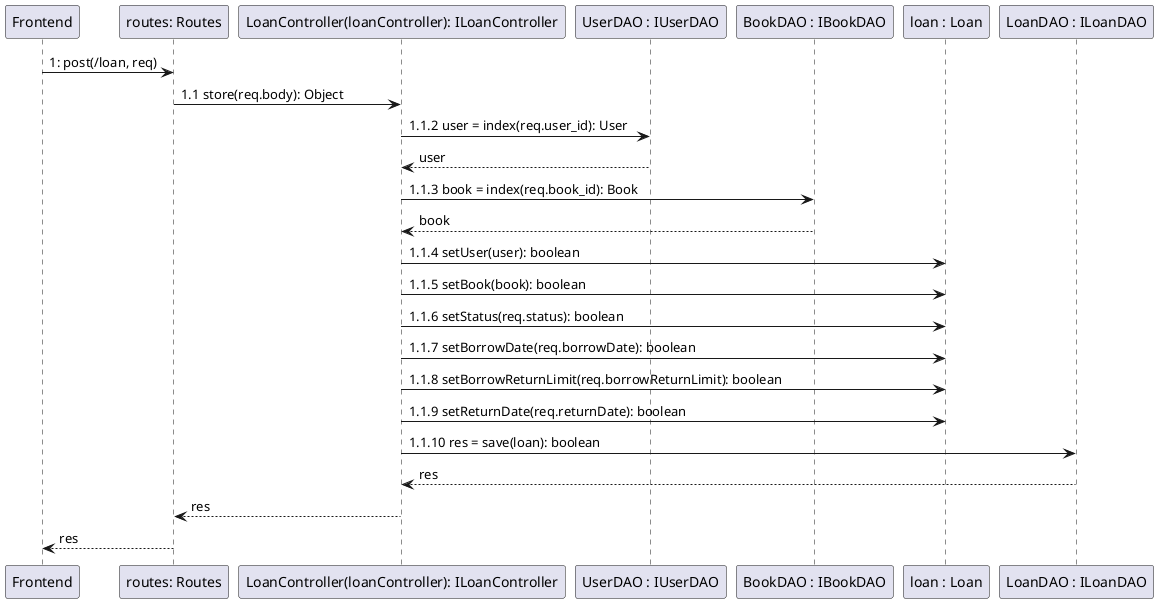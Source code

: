 @startuml es2
skinparam class {
    BackgroundColor Snow
    BorderColor Black
}

Frontend -> "routes: Routes" : 1: post(/loan, req)


"routes: Routes" -> "LoanController(loanController): ILoanController" : 1.1 store(req.body): Object

"LoanController(loanController): ILoanController" -> "UserDAO : IUserDAO" : 1.1.2 user = index(req.user_id): User
"LoanController(loanController): ILoanController" <-- "UserDAO : IUserDAO" : user

"LoanController(loanController): ILoanController" -> "BookDAO : IBookDAO" : 1.1.3 book = index(req.book_id): Book
"LoanController(loanController): ILoanController" <-- "BookDAO : IBookDAO" : book


"LoanController(loanController): ILoanController" -> "loan : Loan" : 1.1.4 setUser(user): boolean
"LoanController(loanController): ILoanController" -> "loan : Loan" : 1.1.5 setBook(book): boolean
"LoanController(loanController): ILoanController" -> "loan : Loan" : 1.1.6 setStatus(req.status): boolean
"LoanController(loanController): ILoanController" -> "loan : Loan" : 1.1.7 setBorrowDate(req.borrowDate): boolean
"LoanController(loanController): ILoanController" -> "loan : Loan" : 1.1.8 setBorrowReturnLimit(req.borrowReturnLimit): boolean
"LoanController(loanController): ILoanController" -> "loan : Loan" : 1.1.9 setReturnDate(req.returnDate): boolean


"LoanController(loanController): ILoanController" -> "LoanDAO : ILoanDAO" : 1.1.10 res = save(loan): boolean
"LoanController(loanController): ILoanController" <-- "LoanDAO : ILoanDAO" : res

"routes: Routes" <-- "LoanController(loanController): ILoanController" : res


"routes: Routes" --> Frontend : res

@enduml
